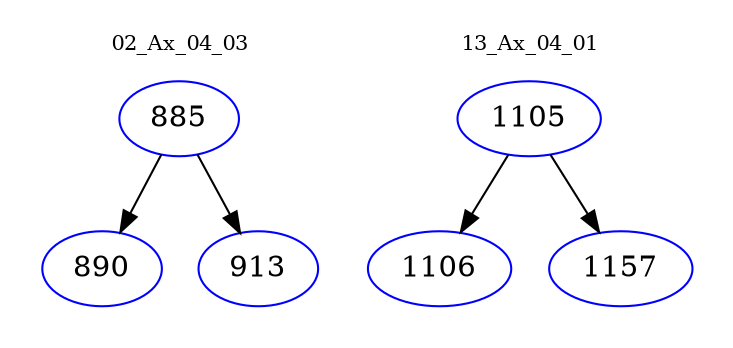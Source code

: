digraph{
subgraph cluster_0 {
color = white
label = "02_Ax_04_03";
fontsize=10;
T0_885 [label="885", color="blue"]
T0_885 -> T0_890 [color="black"]
T0_890 [label="890", color="blue"]
T0_885 -> T0_913 [color="black"]
T0_913 [label="913", color="blue"]
}
subgraph cluster_1 {
color = white
label = "13_Ax_04_01";
fontsize=10;
T1_1105 [label="1105", color="blue"]
T1_1105 -> T1_1106 [color="black"]
T1_1106 [label="1106", color="blue"]
T1_1105 -> T1_1157 [color="black"]
T1_1157 [label="1157", color="blue"]
}
}
